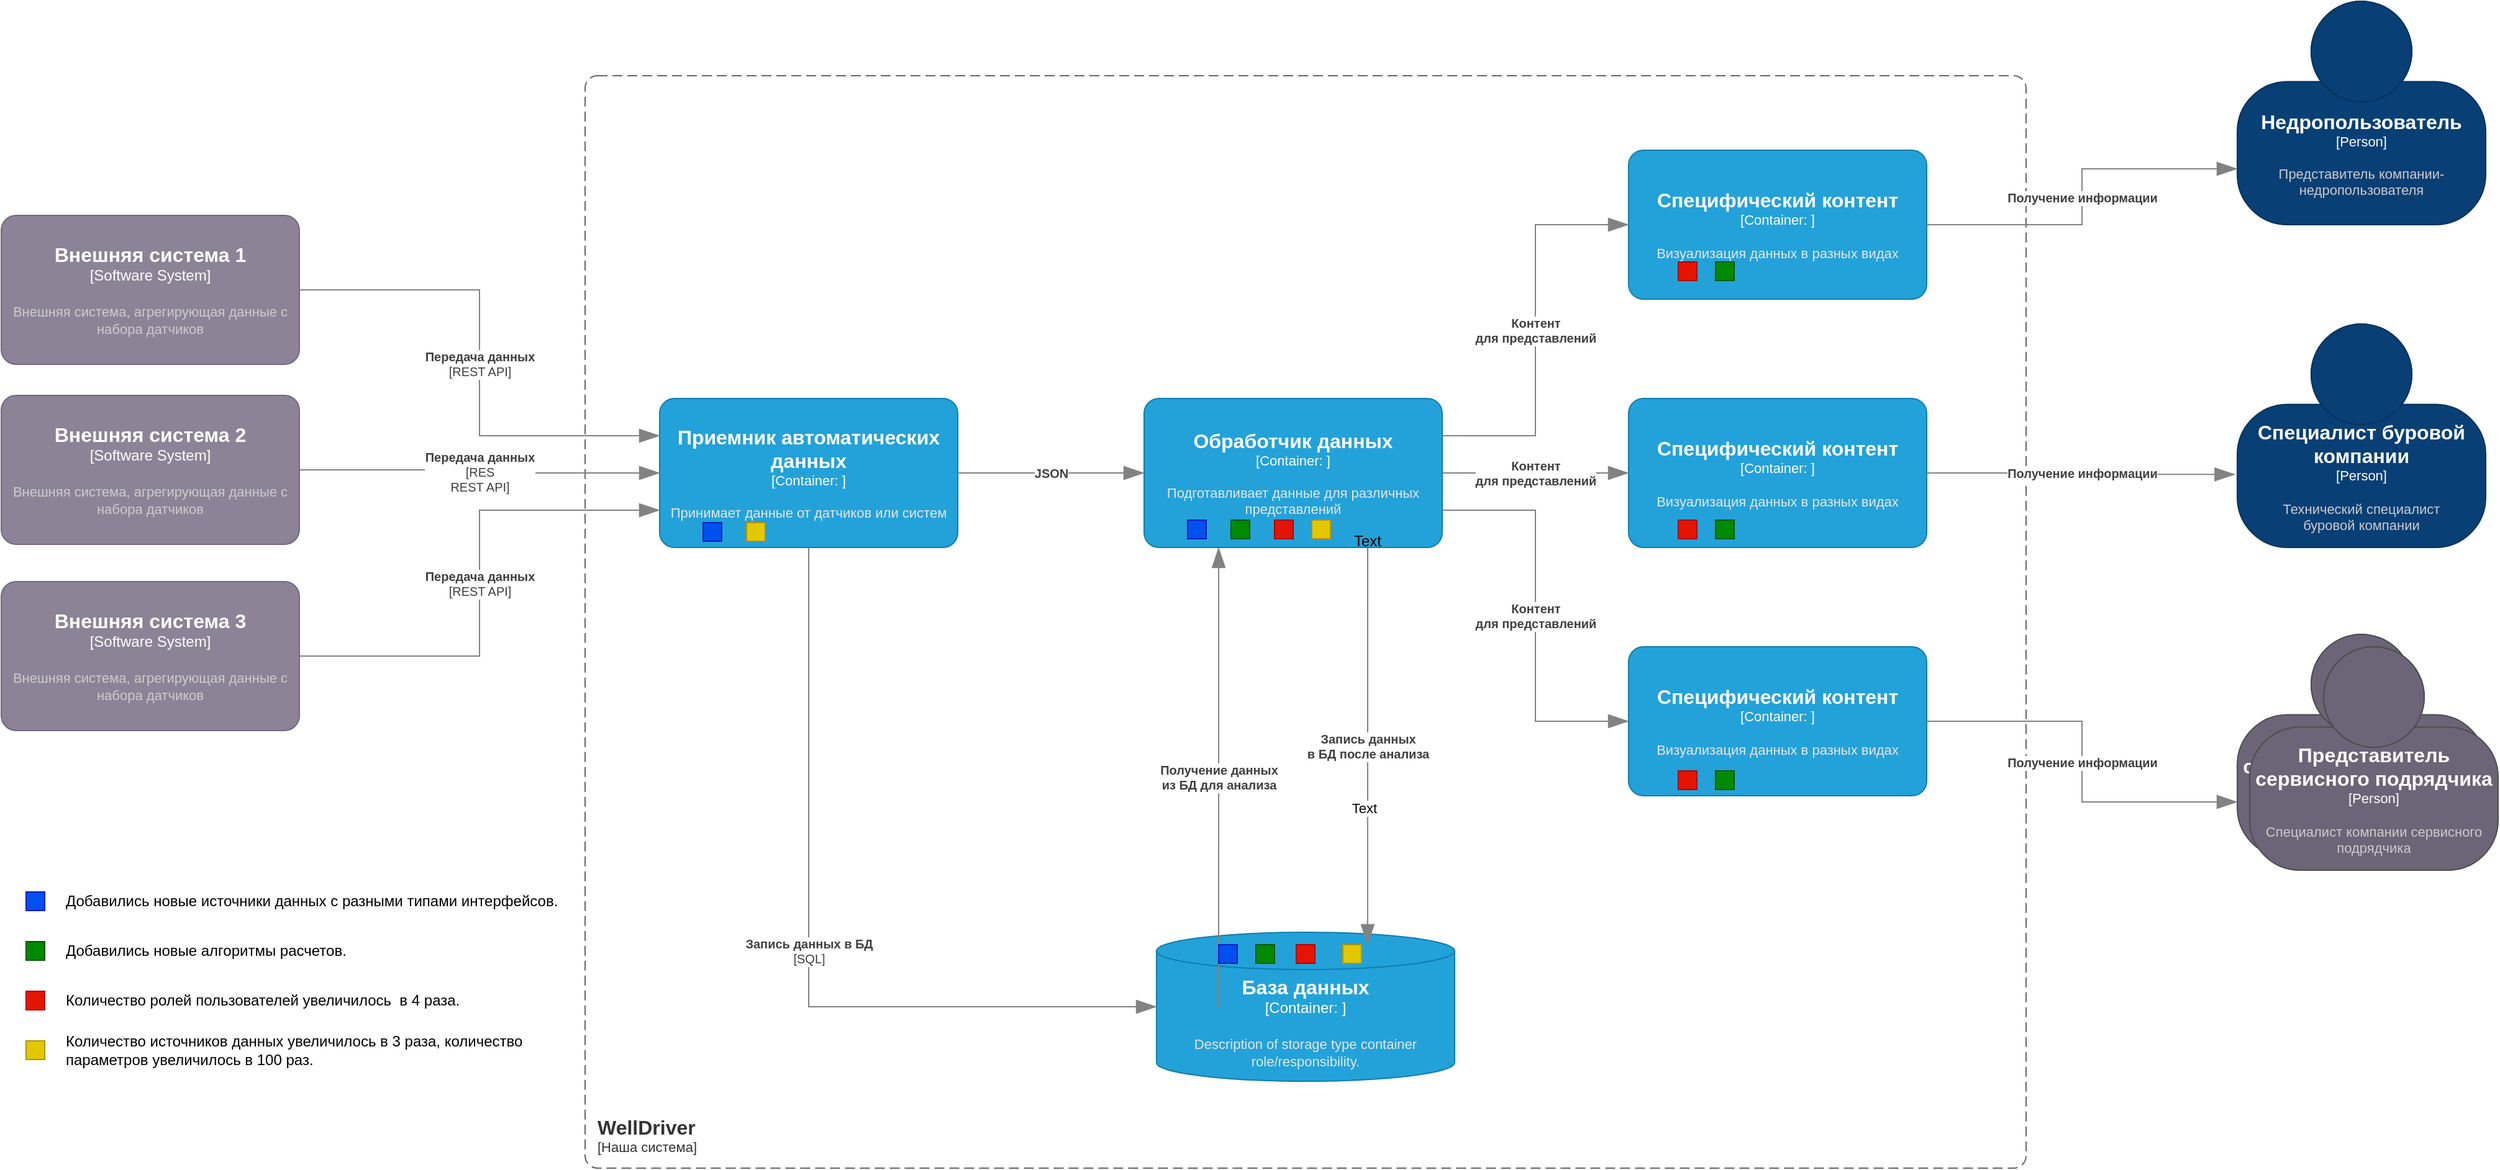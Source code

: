 <mxfile version="22.1.2" type="device">
  <diagram name="Страница — 1" id="DzbG8Fa_tt4gq7PJEzI0">
    <mxGraphModel dx="2875" dy="1038" grid="1" gridSize="10" guides="1" tooltips="1" connect="1" arrows="1" fold="1" page="1" pageScale="1" pageWidth="1100" pageHeight="850" math="0" shadow="0">
      <root>
        <mxCell id="0" />
        <mxCell id="1" parent="0" />
        <object placeholders="1" c4Name="Внешняя система 1" c4Type="Software System" c4Description="Внешняя система, агрегирующая данные с набора датчиков" label="&lt;font style=&quot;font-size: 16px&quot;&gt;&lt;b&gt;%c4Name%&lt;/b&gt;&lt;/font&gt;&lt;div&gt;[%c4Type%]&lt;/div&gt;&lt;br&gt;&lt;div&gt;&lt;font style=&quot;font-size: 11px&quot;&gt;&lt;font color=&quot;#cccccc&quot;&gt;%c4Description%&lt;/font&gt;&lt;/div&gt;" id="hP7UZ8YJI25YAcqMpJ4c-3">
          <mxCell style="rounded=1;whiteSpace=wrap;html=1;labelBackgroundColor=none;fillColor=#8C8496;fontColor=#ffffff;align=center;arcSize=10;strokeColor=#736782;metaEdit=1;resizable=0;points=[[0.25,0,0],[0.5,0,0],[0.75,0,0],[1,0.25,0],[1,0.5,0],[1,0.75,0],[0.75,1,0],[0.5,1,0],[0.25,1,0],[0,0.75,0],[0,0.5,0],[0,0.25,0]];" vertex="1" parent="1">
            <mxGeometry x="-1100" y="172.5" width="240" height="120" as="geometry" />
          </mxCell>
        </object>
        <object placeholders="1" c4Name="Внешняя система 2" c4Type="Software System" c4Description="Внешняя система, агрегирующая данные с набора датчиков" label="&lt;font style=&quot;font-size: 16px&quot;&gt;&lt;b&gt;%c4Name%&lt;/b&gt;&lt;/font&gt;&lt;div&gt;[%c4Type%]&lt;/div&gt;&lt;br&gt;&lt;div&gt;&lt;font style=&quot;font-size: 11px&quot;&gt;&lt;font color=&quot;#cccccc&quot;&gt;%c4Description%&lt;/font&gt;&lt;/div&gt;" id="hP7UZ8YJI25YAcqMpJ4c-4">
          <mxCell style="rounded=1;whiteSpace=wrap;html=1;labelBackgroundColor=none;fillColor=#8C8496;fontColor=#ffffff;align=center;arcSize=10;strokeColor=#736782;metaEdit=1;resizable=0;points=[[0.25,0,0],[0.5,0,0],[0.75,0,0],[1,0.25,0],[1,0.5,0],[1,0.75,0],[0.75,1,0],[0.5,1,0],[0.25,1,0],[0,0.75,0],[0,0.5,0],[0,0.25,0]];" vertex="1" parent="1">
            <mxGeometry x="-1100" y="317.5" width="240" height="120" as="geometry" />
          </mxCell>
        </object>
        <object placeholders="1" c4Name="Внешняя система 3" c4Type="Software System" c4Description="Внешняя система, агрегирующая данные с набора датчиков" label="&lt;font style=&quot;font-size: 16px&quot;&gt;&lt;b&gt;%c4Name%&lt;/b&gt;&lt;/font&gt;&lt;div&gt;[%c4Type%]&lt;/div&gt;&lt;br&gt;&lt;div&gt;&lt;font style=&quot;font-size: 11px&quot;&gt;&lt;font color=&quot;#cccccc&quot;&gt;%c4Description%&lt;/font&gt;&lt;/div&gt;" id="hP7UZ8YJI25YAcqMpJ4c-5">
          <mxCell style="rounded=1;whiteSpace=wrap;html=1;labelBackgroundColor=none;fillColor=#8C8496;fontColor=#ffffff;align=center;arcSize=10;strokeColor=#736782;metaEdit=1;resizable=0;points=[[0.25,0,0],[0.5,0,0],[0.75,0,0],[1,0.25,0],[1,0.5,0],[1,0.75,0],[0.75,1,0],[0.5,1,0],[0.25,1,0],[0,0.75,0],[0,0.5,0],[0,0.25,0]];" vertex="1" parent="1">
            <mxGeometry x="-1100" y="467.5" width="240" height="120" as="geometry" />
          </mxCell>
        </object>
        <object placeholders="1" c4Type="База данных" c4Container="Container" c4Technology="" c4Description="Description of storage type container role/responsibility." label="&lt;font style=&quot;font-size: 16px&quot;&gt;&lt;b&gt;%c4Type%&lt;/b&gt;&lt;/font&gt;&lt;div&gt;[%c4Container%:&amp;nbsp;%c4Technology%]&lt;/div&gt;&lt;br&gt;&lt;div&gt;&lt;font style=&quot;font-size: 11px&quot;&gt;&lt;font color=&quot;#E6E6E6&quot;&gt;%c4Description%&lt;/font&gt;&lt;/div&gt;" id="hP7UZ8YJI25YAcqMpJ4c-6">
          <mxCell style="shape=cylinder3;size=15;whiteSpace=wrap;html=1;boundedLbl=1;rounded=0;labelBackgroundColor=none;fillColor=#23A2D9;fontSize=12;fontColor=#ffffff;align=center;strokeColor=#0E7DAD;metaEdit=1;points=[[0.5,0,0],[1,0.25,0],[1,0.5,0],[1,0.75,0],[0.5,1,0],[0,0.75,0],[0,0.5,0],[0,0.25,0]];resizable=0;" vertex="1" parent="1">
            <mxGeometry x="-170" y="750" width="240" height="120" as="geometry" />
          </mxCell>
        </object>
        <object placeholders="1" c4Name="Приемник автоматических данных" c4Type="Container" c4Technology="" c4Description="Принимает данные от датчиков или систем" label="&lt;font style=&quot;font-size: 16px&quot;&gt;&lt;b&gt;%c4Name%&lt;/b&gt;&lt;/font&gt;&lt;div&gt;[%c4Type%: %c4Technology%]&lt;/div&gt;&lt;br&gt;&lt;div&gt;&lt;font style=&quot;font-size: 11px&quot;&gt;&lt;font color=&quot;#E6E6E6&quot;&gt;%c4Description%&lt;/font&gt;&lt;/div&gt;" id="hP7UZ8YJI25YAcqMpJ4c-7">
          <mxCell style="rounded=1;whiteSpace=wrap;html=1;fontSize=11;labelBackgroundColor=none;fillColor=#23A2D9;fontColor=#ffffff;align=center;arcSize=10;strokeColor=#0E7DAD;metaEdit=1;resizable=0;points=[[0.25,0,0],[0.5,0,0],[0.75,0,0],[1,0.25,0],[1,0.5,0],[1,0.75,0],[0.75,1,0],[0.5,1,0],[0.25,1,0],[0,0.75,0],[0,0.5,0],[0,0.25,0]];" vertex="1" parent="1">
            <mxGeometry x="-570" y="320" width="240" height="120" as="geometry" />
          </mxCell>
        </object>
        <object placeholders="1" c4Name="Недропользователь" c4Type="Person" c4Description="Представитель компании-недропользователя" label="&lt;font style=&quot;font-size: 16px&quot;&gt;&lt;b&gt;%c4Name%&lt;/b&gt;&lt;/font&gt;&lt;div&gt;[%c4Type%]&lt;/div&gt;&lt;br&gt;&lt;div&gt;&lt;font style=&quot;font-size: 11px&quot;&gt;&lt;font color=&quot;#cccccc&quot;&gt;%c4Description%&lt;/font&gt;&lt;/div&gt;" id="hP7UZ8YJI25YAcqMpJ4c-8">
          <mxCell style="html=1;fontSize=11;dashed=0;whiteSpace=wrap;fillColor=#083F75;strokeColor=#06315C;fontColor=#ffffff;shape=mxgraph.c4.person2;align=center;metaEdit=1;points=[[0.5,0,0],[1,0.5,0],[1,0.75,0],[0.75,1,0],[0.5,1,0],[0.25,1,0],[0,0.75,0],[0,0.5,0]];resizable=0;" vertex="1" parent="1">
            <mxGeometry x="700" width="200" height="180" as="geometry" />
          </mxCell>
        </object>
        <object placeholders="1" c4Name="Специалист буровой компании" c4Type="Person" c4Description="Технический специалист&#xa; буровой компании" label="&lt;font style=&quot;font-size: 16px&quot;&gt;&lt;b&gt;%c4Name%&lt;/b&gt;&lt;/font&gt;&lt;div&gt;[%c4Type%]&lt;/div&gt;&lt;br&gt;&lt;div&gt;&lt;font style=&quot;font-size: 11px&quot;&gt;&lt;font color=&quot;#cccccc&quot;&gt;%c4Description%&lt;/font&gt;&lt;/div&gt;" id="hP7UZ8YJI25YAcqMpJ4c-9">
          <mxCell style="html=1;fontSize=11;dashed=0;whiteSpace=wrap;fillColor=#083F75;strokeColor=#06315C;fontColor=#ffffff;shape=mxgraph.c4.person2;align=center;metaEdit=1;points=[[0.5,0,0],[1,0.5,0],[1,0.75,0],[0.75,1,0],[0.5,1,0],[0.25,1,0],[0,0.75,0],[0,0.5,0]];resizable=0;" vertex="1" parent="1">
            <mxGeometry x="700" y="260" width="200" height="180" as="geometry" />
          </mxCell>
        </object>
        <object placeholders="1" c4Name="Представитель сервисного подрядчика" c4Type="Person" c4Description="Специалист компании сервисного подрядчика" label="&lt;font style=&quot;font-size: 16px&quot;&gt;&lt;b&gt;%c4Name%&lt;/b&gt;&lt;/font&gt;&lt;div&gt;[%c4Type%]&lt;/div&gt;&lt;br&gt;&lt;div&gt;&lt;font style=&quot;font-size: 11px&quot;&gt;&lt;font color=&quot;#cccccc&quot;&gt;%c4Description%&lt;/font&gt;&lt;/div&gt;" id="hP7UZ8YJI25YAcqMpJ4c-10">
          <mxCell style="html=1;fontSize=11;dashed=0;whiteSpace=wrap;fillColor=#6C6477;strokeColor=#4D4D4D;fontColor=#ffffff;shape=mxgraph.c4.person2;align=center;metaEdit=1;points=[[0.5,0,0],[1,0.5,0],[1,0.75,0],[0.75,1,0],[0.5,1,0],[0.25,1,0],[0,0.75,0],[0,0.5,0]];resizable=0;" vertex="1" parent="1">
            <mxGeometry x="700" y="510" width="200" height="180" as="geometry" />
          </mxCell>
        </object>
        <object placeholders="1" c4Name="Представитель сервисного подрядчика" c4Type="Person" c4Description="Специалист компании сервисного подрядчика" label="&lt;font style=&quot;font-size: 16px&quot;&gt;&lt;b&gt;%c4Name%&lt;/b&gt;&lt;/font&gt;&lt;div&gt;[%c4Type%]&lt;/div&gt;&lt;br&gt;&lt;div&gt;&lt;font style=&quot;font-size: 11px&quot;&gt;&lt;font color=&quot;#cccccc&quot;&gt;%c4Description%&lt;/font&gt;&lt;/div&gt;" id="hP7UZ8YJI25YAcqMpJ4c-12">
          <mxCell style="html=1;fontSize=11;dashed=0;whiteSpace=wrap;fillColor=#6C6477;strokeColor=#4D4D4D;fontColor=#ffffff;shape=mxgraph.c4.person2;align=center;metaEdit=1;points=[[0.5,0,0],[1,0.5,0],[1,0.75,0],[0.75,1,0],[0.5,1,0],[0.25,1,0],[0,0.75,0],[0,0.5,0]];resizable=0;" vertex="1" parent="1">
            <mxGeometry x="710" y="520" width="200" height="180" as="geometry" />
          </mxCell>
        </object>
        <object placeholders="1" c4Name="Специфический контент" c4Type="Container" c4Technology="" c4Description="Визуализация данных в разных видах" label="&lt;font style=&quot;font-size: 16px&quot;&gt;&lt;b&gt;%c4Name%&lt;/b&gt;&lt;/font&gt;&lt;div&gt;[%c4Type%: %c4Technology%]&lt;/div&gt;&lt;br&gt;&lt;div&gt;&lt;font style=&quot;font-size: 11px&quot;&gt;&lt;font color=&quot;#E6E6E6&quot;&gt;%c4Description%&lt;/font&gt;&lt;/div&gt;" id="hP7UZ8YJI25YAcqMpJ4c-13">
          <mxCell style="rounded=1;whiteSpace=wrap;html=1;fontSize=11;labelBackgroundColor=none;fillColor=#23A2D9;fontColor=#ffffff;align=center;arcSize=10;strokeColor=#0E7DAD;metaEdit=1;resizable=0;points=[[0.25,0,0],[0.5,0,0],[0.75,0,0],[1,0.25,0],[1,0.5,0],[1,0.75,0],[0.75,1,0],[0.5,1,0],[0.25,1,0],[0,0.75,0],[0,0.5,0],[0,0.25,0]];" vertex="1" parent="1">
            <mxGeometry x="210" y="320" width="240" height="120" as="geometry" />
          </mxCell>
        </object>
        <object placeholders="1" c4Name="WellDriver" c4Type="SystemScopeBoundary" c4Application="Наша система" label="&lt;font style=&quot;font-size: 16px&quot;&gt;&lt;b&gt;&lt;div style=&quot;text-align: left&quot;&gt;%c4Name%&lt;/div&gt;&lt;/b&gt;&lt;/font&gt;&lt;div style=&quot;text-align: left&quot;&gt;[%c4Application%]&lt;/div&gt;" id="hP7UZ8YJI25YAcqMpJ4c-14">
          <mxCell style="rounded=1;fontSize=11;whiteSpace=wrap;html=1;dashed=1;arcSize=20;fillColor=none;strokeColor=#666666;fontColor=#333333;labelBackgroundColor=none;align=left;verticalAlign=bottom;labelBorderColor=none;spacingTop=0;spacing=10;dashPattern=8 4;metaEdit=1;rotatable=0;perimeter=rectanglePerimeter;noLabel=0;labelPadding=0;allowArrows=0;connectable=0;expand=0;recursiveResize=0;editable=1;pointerEvents=0;absoluteArcSize=1;points=[[0.25,0,0],[0.5,0,0],[0.75,0,0],[1,0.25,0],[1,0.5,0],[1,0.75,0],[0.75,1,0],[0.5,1,0],[0.25,1,0],[0,0.75,0],[0,0.5,0],[0,0.25,0]];" vertex="1" parent="1">
            <mxGeometry x="-630" y="60" width="1160" height="880" as="geometry" />
          </mxCell>
        </object>
        <object placeholders="1" c4Type="Relationship" c4Technology="REST API" c4Description="Передача данных" label="&lt;div style=&quot;text-align: left&quot;&gt;&lt;div style=&quot;text-align: center&quot;&gt;&lt;b&gt;%c4Description%&lt;/b&gt;&lt;/div&gt;&lt;div style=&quot;text-align: center&quot;&gt;[%c4Technology%]&lt;/div&gt;&lt;/div&gt;" id="hP7UZ8YJI25YAcqMpJ4c-15">
          <mxCell style="endArrow=blockThin;html=1;fontSize=10;fontColor=#404040;strokeWidth=1;endFill=1;strokeColor=#828282;elbow=vertical;metaEdit=1;endSize=14;startSize=14;jumpStyle=arc;jumpSize=16;rounded=0;edgeStyle=orthogonalEdgeStyle;exitX=1;exitY=0.5;exitDx=0;exitDy=0;exitPerimeter=0;entryX=0;entryY=0.25;entryDx=0;entryDy=0;entryPerimeter=0;" edge="1" parent="1" source="hP7UZ8YJI25YAcqMpJ4c-3" target="hP7UZ8YJI25YAcqMpJ4c-7">
            <mxGeometry width="240" relative="1" as="geometry">
              <mxPoint x="-320" y="410" as="sourcePoint" />
              <mxPoint x="-80" y="410" as="targetPoint" />
            </mxGeometry>
          </mxCell>
        </object>
        <object placeholders="1" c4Type="Relationship" c4Technology="RES&#xa;REST API" c4Description="Передача данных" label="&lt;div style=&quot;text-align: left&quot;&gt;&lt;div style=&quot;text-align: center&quot;&gt;&lt;b&gt;%c4Description%&lt;/b&gt;&lt;/div&gt;&lt;div style=&quot;text-align: center&quot;&gt;[%c4Technology%]&lt;/div&gt;&lt;/div&gt;" id="hP7UZ8YJI25YAcqMpJ4c-16">
          <mxCell style="endArrow=blockThin;html=1;fontSize=10;fontColor=#404040;strokeWidth=1;endFill=1;strokeColor=#828282;elbow=vertical;metaEdit=1;endSize=14;startSize=14;jumpStyle=arc;jumpSize=16;rounded=0;edgeStyle=orthogonalEdgeStyle;exitX=1;exitY=0.5;exitDx=0;exitDy=0;exitPerimeter=0;entryX=0;entryY=0.5;entryDx=0;entryDy=0;entryPerimeter=0;" edge="1" parent="1" source="hP7UZ8YJI25YAcqMpJ4c-4" target="hP7UZ8YJI25YAcqMpJ4c-7">
            <mxGeometry width="240" relative="1" as="geometry">
              <mxPoint x="-320" y="410" as="sourcePoint" />
              <mxPoint x="-80" y="410" as="targetPoint" />
            </mxGeometry>
          </mxCell>
        </object>
        <object placeholders="1" c4Type="Relationship" c4Technology="REST API" c4Description="Передача данных" label="&lt;div style=&quot;text-align: left&quot;&gt;&lt;div style=&quot;text-align: center&quot;&gt;&lt;b&gt;%c4Description%&lt;/b&gt;&lt;/div&gt;&lt;div style=&quot;text-align: center&quot;&gt;[%c4Technology%]&lt;/div&gt;&lt;/div&gt;" id="hP7UZ8YJI25YAcqMpJ4c-17">
          <mxCell style="endArrow=blockThin;html=1;fontSize=10;fontColor=#404040;strokeWidth=1;endFill=1;strokeColor=#828282;elbow=vertical;metaEdit=1;endSize=14;startSize=14;jumpStyle=arc;jumpSize=16;rounded=0;edgeStyle=orthogonalEdgeStyle;exitX=1;exitY=0.5;exitDx=0;exitDy=0;exitPerimeter=0;entryX=0;entryY=0.75;entryDx=0;entryDy=0;entryPerimeter=0;" edge="1" parent="1" source="hP7UZ8YJI25YAcqMpJ4c-5" target="hP7UZ8YJI25YAcqMpJ4c-7">
            <mxGeometry width="240" relative="1" as="geometry">
              <mxPoint x="-810" y="528" as="sourcePoint" />
              <mxPoint x="-520" y="530" as="targetPoint" />
            </mxGeometry>
          </mxCell>
        </object>
        <object placeholders="1" c4Type="Relationship" c4Description="JSON" label="&lt;div style=&quot;text-align: left&quot;&gt;&lt;div style=&quot;text-align: center&quot;&gt;&lt;b&gt;%c4Description%&lt;/b&gt;&lt;/div&gt;" id="hP7UZ8YJI25YAcqMpJ4c-18">
          <mxCell style="endArrow=blockThin;html=1;fontSize=10;fontColor=#404040;strokeWidth=1;endFill=1;strokeColor=#828282;elbow=vertical;metaEdit=1;endSize=14;startSize=14;jumpStyle=arc;jumpSize=16;rounded=0;edgeStyle=orthogonalEdgeStyle;entryX=0;entryY=0.5;entryDx=0;entryDy=0;entryPerimeter=0;exitX=1;exitY=0.5;exitDx=0;exitDy=0;exitPerimeter=0;" edge="1" parent="1" source="hP7UZ8YJI25YAcqMpJ4c-7" target="hP7UZ8YJI25YAcqMpJ4c-28">
            <mxGeometry width="240" relative="1" as="geometry">
              <mxPoint x="-560" y="450" as="sourcePoint" />
              <mxPoint x="-180" y="380.0" as="targetPoint" />
            </mxGeometry>
          </mxCell>
        </object>
        <object placeholders="1" c4Type="Relationship" c4Description="Контент &#xa;для представлений" label="&lt;div style=&quot;text-align: left&quot;&gt;&lt;div style=&quot;text-align: center&quot;&gt;&lt;b&gt;%c4Description%&lt;/b&gt;&lt;/div&gt;" id="hP7UZ8YJI25YAcqMpJ4c-19">
          <mxCell style="endArrow=blockThin;html=1;fontSize=10;fontColor=#404040;strokeWidth=1;endFill=1;strokeColor=#828282;elbow=vertical;metaEdit=1;endSize=14;startSize=14;jumpStyle=arc;jumpSize=16;rounded=0;edgeStyle=orthogonalEdgeStyle;exitX=1;exitY=0.5;exitDx=0;exitDy=0;exitPerimeter=0;entryX=0;entryY=0.5;entryDx=0;entryDy=0;entryPerimeter=0;" edge="1" parent="1" source="hP7UZ8YJI25YAcqMpJ4c-28" target="hP7UZ8YJI25YAcqMpJ4c-13">
            <mxGeometry width="240" relative="1" as="geometry">
              <mxPoint x="60" y="380.0" as="sourcePoint" />
              <mxPoint x="360" y="450" as="targetPoint" />
            </mxGeometry>
          </mxCell>
        </object>
        <object placeholders="1" c4Type="Relationship" c4Technology="SQL" c4Description="Запись данных в БД" label="&lt;div style=&quot;text-align: left&quot;&gt;&lt;div style=&quot;text-align: center&quot;&gt;&lt;b&gt;%c4Description%&lt;/b&gt;&lt;/div&gt;&lt;div style=&quot;text-align: center&quot;&gt;[%c4Technology%]&lt;/div&gt;&lt;/div&gt;" id="hP7UZ8YJI25YAcqMpJ4c-20">
          <mxCell style="endArrow=blockThin;html=1;fontSize=10;fontColor=#404040;strokeWidth=1;endFill=1;strokeColor=#828282;elbow=vertical;metaEdit=1;endSize=14;startSize=14;jumpStyle=arc;jumpSize=16;rounded=0;edgeStyle=orthogonalEdgeStyle;exitX=0.5;exitY=1;exitDx=0;exitDy=0;exitPerimeter=0;entryX=0;entryY=0.5;entryDx=0;entryDy=0;entryPerimeter=0;" edge="1" parent="1" source="hP7UZ8YJI25YAcqMpJ4c-7" target="hP7UZ8YJI25YAcqMpJ4c-6">
            <mxGeometry width="240" relative="1" as="geometry">
              <mxPoint x="120" y="620" as="sourcePoint" />
              <mxPoint x="360" y="620" as="targetPoint" />
            </mxGeometry>
          </mxCell>
        </object>
        <object placeholders="1" c4Type="Relationship" c4Description="Получение данных&#xa;из БД для анализа" label="&lt;div style=&quot;text-align: left&quot;&gt;&lt;div style=&quot;text-align: center&quot;&gt;&lt;b&gt;%c4Description%&lt;/b&gt;&lt;/div&gt;" id="hP7UZ8YJI25YAcqMpJ4c-23">
          <mxCell style="endArrow=blockThin;html=1;fontSize=10;fontColor=#404040;strokeWidth=1;endFill=1;strokeColor=#828282;elbow=vertical;metaEdit=1;endSize=14;startSize=14;jumpStyle=arc;jumpSize=16;rounded=0;edgeStyle=orthogonalEdgeStyle;entryX=0.25;entryY=1;entryDx=0;entryDy=0;entryPerimeter=0;" edge="1" parent="1" target="hP7UZ8YJI25YAcqMpJ4c-28">
            <mxGeometry width="240" relative="1" as="geometry">
              <mxPoint x="-120" y="810" as="sourcePoint" />
              <mxPoint x="-120" y="440.0" as="targetPoint" />
            </mxGeometry>
          </mxCell>
        </object>
        <object placeholders="1" c4Type="Relationship" c4Description="Запись данных&#xa;в БД после анализа" label="&lt;div style=&quot;text-align: left&quot;&gt;&lt;div style=&quot;text-align: center&quot;&gt;&lt;b&gt;%c4Description%&lt;/b&gt;&lt;/div&gt;" id="hP7UZ8YJI25YAcqMpJ4c-24">
          <mxCell style="endArrow=blockThin;html=1;fontSize=10;fontColor=#404040;strokeWidth=1;endFill=1;strokeColor=#828282;elbow=vertical;metaEdit=1;endSize=14;startSize=14;jumpStyle=arc;jumpSize=16;rounded=0;edgeStyle=orthogonalEdgeStyle;exitX=0.75;exitY=1;exitDx=0;exitDy=0;exitPerimeter=0;entryX=0.708;entryY=0.083;entryDx=0;entryDy=0;entryPerimeter=0;" edge="1" parent="1" source="hP7UZ8YJI25YAcqMpJ4c-28" target="hP7UZ8YJI25YAcqMpJ4c-6">
            <mxGeometry width="240" relative="1" as="geometry">
              <mxPoint y="440.0" as="sourcePoint" />
              <mxPoint x="360" y="620" as="targetPoint" />
            </mxGeometry>
          </mxCell>
        </object>
        <mxCell id="hP7UZ8YJI25YAcqMpJ4c-27" value="Text" style="edgeLabel;html=1;align=center;verticalAlign=middle;resizable=0;points=[];" vertex="1" connectable="0" parent="hP7UZ8YJI25YAcqMpJ4c-24">
          <mxGeometry x="0.3" y="-3" relative="1" as="geometry">
            <mxPoint y="2" as="offset" />
          </mxGeometry>
        </mxCell>
        <object placeholders="1" c4Name="Специфический контент" c4Type="Container" c4Technology="" c4Description="Визуализация данных в разных видах" label="&lt;font style=&quot;font-size: 16px&quot;&gt;&lt;b&gt;%c4Name%&lt;/b&gt;&lt;/font&gt;&lt;div&gt;[%c4Type%: %c4Technology%]&lt;/div&gt;&lt;br&gt;&lt;div&gt;&lt;font style=&quot;font-size: 11px&quot;&gt;&lt;font color=&quot;#E6E6E6&quot;&gt;%c4Description%&lt;/font&gt;&lt;/div&gt;" id="hP7UZ8YJI25YAcqMpJ4c-25">
          <mxCell style="rounded=1;whiteSpace=wrap;html=1;fontSize=11;labelBackgroundColor=none;fillColor=#23A2D9;fontColor=#ffffff;align=center;arcSize=10;strokeColor=#0E7DAD;metaEdit=1;resizable=0;points=[[0.25,0,0],[0.5,0,0],[0.75,0,0],[1,0.25,0],[1,0.5,0],[1,0.75,0],[0.75,1,0],[0.5,1,0],[0.25,1,0],[0,0.75,0],[0,0.5,0],[0,0.25,0]];" vertex="1" parent="1">
            <mxGeometry x="210" y="520" width="240" height="120" as="geometry" />
          </mxCell>
        </object>
        <object placeholders="1" c4Name="Специфический контент" c4Type="Container" c4Technology="" c4Description="Визуализация данных в разных видах" label="&lt;font style=&quot;font-size: 16px&quot;&gt;&lt;b&gt;%c4Name%&lt;/b&gt;&lt;/font&gt;&lt;div&gt;[%c4Type%: %c4Technology%]&lt;/div&gt;&lt;br&gt;&lt;div&gt;&lt;font style=&quot;font-size: 11px&quot;&gt;&lt;font color=&quot;#E6E6E6&quot;&gt;%c4Description%&lt;/font&gt;&lt;/div&gt;" id="hP7UZ8YJI25YAcqMpJ4c-26">
          <mxCell style="rounded=1;whiteSpace=wrap;html=1;fontSize=11;labelBackgroundColor=none;fillColor=#23A2D9;fontColor=#ffffff;align=center;arcSize=10;strokeColor=#0E7DAD;metaEdit=1;resizable=0;points=[[0.25,0,0],[0.5,0,0],[0.75,0,0],[1,0.25,0],[1,0.5,0],[1,0.75,0],[0.75,1,0],[0.5,1,0],[0.25,1,0],[0,0.75,0],[0,0.5,0],[0,0.25,0]];" vertex="1" parent="1">
            <mxGeometry x="210" y="120" width="240" height="120" as="geometry" />
          </mxCell>
        </object>
        <object placeholders="1" c4Name="Обработчик данных" c4Type="Container" c4Technology="" c4Description="Подготавливает данные для различных представлений" label="&lt;font style=&quot;font-size: 16px&quot;&gt;&lt;b&gt;%c4Name%&lt;/b&gt;&lt;/font&gt;&lt;div&gt;[%c4Type%: %c4Technology%]&lt;/div&gt;&lt;br&gt;&lt;div&gt;&lt;font style=&quot;font-size: 11px&quot;&gt;&lt;font color=&quot;#E6E6E6&quot;&gt;%c4Description%&lt;/font&gt;&lt;/div&gt;" id="hP7UZ8YJI25YAcqMpJ4c-28">
          <mxCell style="rounded=1;whiteSpace=wrap;html=1;fontSize=11;labelBackgroundColor=none;fillColor=#23A2D9;fontColor=#ffffff;align=center;arcSize=10;strokeColor=#0E7DAD;metaEdit=1;resizable=0;points=[[0.25,0,0],[0.5,0,0],[0.75,0,0],[1,0.25,0],[1,0.5,0],[1,0.75,0],[0.75,1,0],[0.5,1,0],[0.25,1,0],[0,0.75,0],[0,0.5,0],[0,0.25,0]];" vertex="1" parent="1">
            <mxGeometry x="-180" y="320" width="240" height="120" as="geometry" />
          </mxCell>
        </object>
        <object placeholders="1" c4Type="Relationship" c4Description="Получение информации" label="&lt;div style=&quot;text-align: left&quot;&gt;&lt;div style=&quot;text-align: center&quot;&gt;&lt;b&gt;%c4Description%&lt;/b&gt;&lt;/div&gt;" id="hP7UZ8YJI25YAcqMpJ4c-29">
          <mxCell style="endArrow=blockThin;html=1;fontSize=10;fontColor=#404040;strokeWidth=1;endFill=1;strokeColor=#828282;elbow=vertical;metaEdit=1;endSize=14;startSize=14;jumpStyle=arc;jumpSize=16;rounded=0;edgeStyle=orthogonalEdgeStyle;exitX=1;exitY=0.5;exitDx=0;exitDy=0;exitPerimeter=0;entryX=-0.009;entryY=0.673;entryDx=0;entryDy=0;entryPerimeter=0;" edge="1" parent="1" source="hP7UZ8YJI25YAcqMpJ4c-13" target="hP7UZ8YJI25YAcqMpJ4c-9">
            <mxGeometry width="240" relative="1" as="geometry">
              <mxPoint x="340" y="650" as="sourcePoint" />
              <mxPoint x="580" y="650" as="targetPoint" />
            </mxGeometry>
          </mxCell>
        </object>
        <object placeholders="1" c4Type="Relationship" c4Description="Получение информации" label="&lt;div style=&quot;text-align: left&quot;&gt;&lt;div style=&quot;text-align: center&quot;&gt;&lt;b&gt;%c4Description%&lt;/b&gt;&lt;/div&gt;" id="hP7UZ8YJI25YAcqMpJ4c-30">
          <mxCell style="endArrow=blockThin;html=1;fontSize=10;fontColor=#404040;strokeWidth=1;endFill=1;strokeColor=#828282;elbow=vertical;metaEdit=1;endSize=14;startSize=14;jumpStyle=arc;jumpSize=16;rounded=0;edgeStyle=orthogonalEdgeStyle;exitX=1;exitY=0.5;exitDx=0;exitDy=0;exitPerimeter=0;entryX=0;entryY=0.75;entryDx=0;entryDy=0;entryPerimeter=0;" edge="1" parent="1" source="hP7UZ8YJI25YAcqMpJ4c-25" target="hP7UZ8YJI25YAcqMpJ4c-10">
            <mxGeometry width="240" relative="1" as="geometry">
              <mxPoint x="460" y="390" as="sourcePoint" />
              <mxPoint x="708" y="391" as="targetPoint" />
            </mxGeometry>
          </mxCell>
        </object>
        <object placeholders="1" c4Type="Relationship" c4Description="Получение информации" label="&lt;div style=&quot;text-align: left&quot;&gt;&lt;div style=&quot;text-align: center&quot;&gt;&lt;b&gt;%c4Description%&lt;/b&gt;&lt;/div&gt;" id="hP7UZ8YJI25YAcqMpJ4c-31">
          <mxCell style="endArrow=blockThin;html=1;fontSize=10;fontColor=#404040;strokeWidth=1;endFill=1;strokeColor=#828282;elbow=vertical;metaEdit=1;endSize=14;startSize=14;jumpStyle=arc;jumpSize=16;rounded=0;edgeStyle=orthogonalEdgeStyle;exitX=1;exitY=0.5;exitDx=0;exitDy=0;exitPerimeter=0;entryX=0;entryY=0.75;entryDx=0;entryDy=0;entryPerimeter=0;" edge="1" parent="1" source="hP7UZ8YJI25YAcqMpJ4c-26" target="hP7UZ8YJI25YAcqMpJ4c-8">
            <mxGeometry width="240" relative="1" as="geometry">
              <mxPoint x="460" y="590" as="sourcePoint" />
              <mxPoint x="710" y="655" as="targetPoint" />
            </mxGeometry>
          </mxCell>
        </object>
        <object placeholders="1" c4Type="Relationship" c4Description="Контент &#xa;для представлений" label="&lt;div style=&quot;text-align: left&quot;&gt;&lt;div style=&quot;text-align: center&quot;&gt;&lt;b&gt;%c4Description%&lt;/b&gt;&lt;/div&gt;" id="hP7UZ8YJI25YAcqMpJ4c-32">
          <mxCell style="endArrow=blockThin;html=1;fontSize=10;fontColor=#404040;strokeWidth=1;endFill=1;strokeColor=#828282;elbow=vertical;metaEdit=1;endSize=14;startSize=14;jumpStyle=arc;jumpSize=16;rounded=0;edgeStyle=orthogonalEdgeStyle;exitX=1;exitY=0.75;exitDx=0;exitDy=0;exitPerimeter=0;entryX=0;entryY=0.5;entryDx=0;entryDy=0;entryPerimeter=0;" edge="1" parent="1" source="hP7UZ8YJI25YAcqMpJ4c-28" target="hP7UZ8YJI25YAcqMpJ4c-25">
            <mxGeometry width="240" relative="1" as="geometry">
              <mxPoint x="70" y="390" as="sourcePoint" />
              <mxPoint x="220" y="390" as="targetPoint" />
            </mxGeometry>
          </mxCell>
        </object>
        <object placeholders="1" c4Type="Relationship" c4Description="Контент &#xa;для представлений" label="&lt;div style=&quot;text-align: left&quot;&gt;&lt;div style=&quot;text-align: center&quot;&gt;&lt;b&gt;%c4Description%&lt;/b&gt;&lt;/div&gt;" id="hP7UZ8YJI25YAcqMpJ4c-33">
          <mxCell style="endArrow=blockThin;html=1;fontSize=10;fontColor=#404040;strokeWidth=1;endFill=1;strokeColor=#828282;elbow=vertical;metaEdit=1;endSize=14;startSize=14;jumpStyle=arc;jumpSize=16;rounded=0;edgeStyle=orthogonalEdgeStyle;exitX=1;exitY=0.25;exitDx=0;exitDy=0;exitPerimeter=0;entryX=0;entryY=0.5;entryDx=0;entryDy=0;entryPerimeter=0;" edge="1" parent="1" source="hP7UZ8YJI25YAcqMpJ4c-28" target="hP7UZ8YJI25YAcqMpJ4c-26">
            <mxGeometry width="240" relative="1" as="geometry">
              <mxPoint x="60" y="380" as="sourcePoint" />
              <mxPoint x="210" y="380" as="targetPoint" />
            </mxGeometry>
          </mxCell>
        </object>
        <mxCell id="hP7UZ8YJI25YAcqMpJ4c-61" value="" style="whiteSpace=wrap;html=1;aspect=fixed;fillColor=#0050ef;fontColor=#ffffff;strokeColor=#001DBC;" vertex="1" parent="1">
          <mxGeometry x="-1080" y="717.5" width="15" height="15" as="geometry" />
        </mxCell>
        <mxCell id="hP7UZ8YJI25YAcqMpJ4c-62" value="Text" style="text;html=1;strokeColor=none;fillColor=none;align=center;verticalAlign=middle;whiteSpace=wrap;rounded=0;" vertex="1" parent="1">
          <mxGeometry x="-30" y="420" width="60" height="30" as="geometry" />
        </mxCell>
        <mxCell id="hP7UZ8YJI25YAcqMpJ4c-63" value="Добавились новые источники данных с разными типами интерфейсов." style="text;html=1;strokeColor=none;fillColor=none;align=left;verticalAlign=middle;whiteSpace=wrap;rounded=0;" vertex="1" parent="1">
          <mxGeometry x="-1050" y="710" width="440" height="30" as="geometry" />
        </mxCell>
        <mxCell id="hP7UZ8YJI25YAcqMpJ4c-65" value="" style="whiteSpace=wrap;html=1;aspect=fixed;fillColor=#008a00;fontColor=#ffffff;strokeColor=#005700;" vertex="1" parent="1">
          <mxGeometry x="-1080" y="757.5" width="15" height="15" as="geometry" />
        </mxCell>
        <mxCell id="hP7UZ8YJI25YAcqMpJ4c-66" value="Добавились новые алгоритмы расчетов." style="text;html=1;strokeColor=none;fillColor=none;align=left;verticalAlign=middle;whiteSpace=wrap;rounded=0;" vertex="1" parent="1">
          <mxGeometry x="-1050" y="750" width="440" height="30" as="geometry" />
        </mxCell>
        <mxCell id="hP7UZ8YJI25YAcqMpJ4c-67" value="" style="whiteSpace=wrap;html=1;aspect=fixed;fillColor=#e51400;fontColor=#ffffff;strokeColor=#B20000;" vertex="1" parent="1">
          <mxGeometry x="-1080" y="797.5" width="15" height="15" as="geometry" />
        </mxCell>
        <mxCell id="hP7UZ8YJI25YAcqMpJ4c-68" value="Количество ролей пользователей увеличилось&amp;nbsp; в 4 раза." style="text;html=1;strokeColor=none;fillColor=none;align=left;verticalAlign=middle;whiteSpace=wrap;rounded=0;" vertex="1" parent="1">
          <mxGeometry x="-1050" y="790" width="440" height="30" as="geometry" />
        </mxCell>
        <mxCell id="hP7UZ8YJI25YAcqMpJ4c-69" value="" style="whiteSpace=wrap;html=1;aspect=fixed;fillColor=#e3c800;fontColor=#000000;strokeColor=#B09500;" vertex="1" parent="1">
          <mxGeometry x="-1080" y="837.5" width="15" height="15" as="geometry" />
        </mxCell>
        <mxCell id="hP7UZ8YJI25YAcqMpJ4c-70" value="Количество источников данных увеличилось в 3 раза, количество параметров увеличилось в 100 раз." style="text;html=1;strokeColor=none;fillColor=none;align=left;verticalAlign=middle;whiteSpace=wrap;rounded=0;" vertex="1" parent="1">
          <mxGeometry x="-1050" y="830" width="400" height="30" as="geometry" />
        </mxCell>
        <mxCell id="hP7UZ8YJI25YAcqMpJ4c-72" value="" style="whiteSpace=wrap;html=1;aspect=fixed;fillColor=#0050ef;fontColor=#ffffff;strokeColor=#001DBC;" vertex="1" parent="1">
          <mxGeometry x="-535" y="420" width="15" height="15" as="geometry" />
        </mxCell>
        <mxCell id="hP7UZ8YJI25YAcqMpJ4c-74" value="" style="whiteSpace=wrap;html=1;aspect=fixed;fillColor=#0050ef;fontColor=#ffffff;strokeColor=#001DBC;" vertex="1" parent="1">
          <mxGeometry x="-145" y="418" width="15" height="15" as="geometry" />
        </mxCell>
        <mxCell id="hP7UZ8YJI25YAcqMpJ4c-75" value="" style="whiteSpace=wrap;html=1;aspect=fixed;fillColor=#0050ef;fontColor=#ffffff;strokeColor=#001DBC;" vertex="1" parent="1">
          <mxGeometry x="-120" y="760" width="15" height="15" as="geometry" />
        </mxCell>
        <mxCell id="hP7UZ8YJI25YAcqMpJ4c-76" value="" style="whiteSpace=wrap;html=1;aspect=fixed;fillColor=#008a00;fontColor=#ffffff;strokeColor=#005700;" vertex="1" parent="1">
          <mxGeometry x="-110" y="418" width="15" height="15" as="geometry" />
        </mxCell>
        <mxCell id="hP7UZ8YJI25YAcqMpJ4c-77" value="" style="whiteSpace=wrap;html=1;aspect=fixed;fillColor=#008a00;fontColor=#ffffff;strokeColor=#005700;" vertex="1" parent="1">
          <mxGeometry x="-1080" y="757.5" width="15" height="15" as="geometry" />
        </mxCell>
        <mxCell id="hP7UZ8YJI25YAcqMpJ4c-78" value="" style="whiteSpace=wrap;html=1;aspect=fixed;fillColor=#008a00;fontColor=#ffffff;strokeColor=#005700;" vertex="1" parent="1">
          <mxGeometry x="-90" y="760" width="15" height="15" as="geometry" />
        </mxCell>
        <mxCell id="hP7UZ8YJI25YAcqMpJ4c-79" value="" style="whiteSpace=wrap;html=1;aspect=fixed;fillColor=#e51400;fontColor=#ffffff;strokeColor=#B20000;" vertex="1" parent="1">
          <mxGeometry x="250" y="210" width="15" height="15" as="geometry" />
        </mxCell>
        <mxCell id="hP7UZ8YJI25YAcqMpJ4c-80" value="" style="whiteSpace=wrap;html=1;aspect=fixed;fillColor=#e51400;fontColor=#ffffff;strokeColor=#B20000;" vertex="1" parent="1">
          <mxGeometry x="250" y="418" width="15" height="15" as="geometry" />
        </mxCell>
        <mxCell id="hP7UZ8YJI25YAcqMpJ4c-81" value="" style="whiteSpace=wrap;html=1;aspect=fixed;fillColor=#e51400;fontColor=#ffffff;strokeColor=#B20000;" vertex="1" parent="1">
          <mxGeometry x="250" y="620" width="15" height="15" as="geometry" />
        </mxCell>
        <mxCell id="hP7UZ8YJI25YAcqMpJ4c-82" value="" style="whiteSpace=wrap;html=1;aspect=fixed;fillColor=#e51400;fontColor=#ffffff;strokeColor=#B20000;" vertex="1" parent="1">
          <mxGeometry x="-75" y="418" width="15" height="15" as="geometry" />
        </mxCell>
        <mxCell id="hP7UZ8YJI25YAcqMpJ4c-83" value="" style="whiteSpace=wrap;html=1;aspect=fixed;fillColor=#e51400;fontColor=#ffffff;strokeColor=#B20000;" vertex="1" parent="1">
          <mxGeometry x="-57.5" y="760" width="15" height="15" as="geometry" />
        </mxCell>
        <mxCell id="hP7UZ8YJI25YAcqMpJ4c-84" value="" style="whiteSpace=wrap;html=1;aspect=fixed;fillColor=#e3c800;fontColor=#000000;strokeColor=#B09500;" vertex="1" parent="1">
          <mxGeometry x="-500" y="420" width="15" height="15" as="geometry" />
        </mxCell>
        <mxCell id="hP7UZ8YJI25YAcqMpJ4c-85" value="" style="whiteSpace=wrap;html=1;aspect=fixed;fillColor=#e3c800;fontColor=#000000;strokeColor=#B09500;" vertex="1" parent="1">
          <mxGeometry x="-45" y="418" width="15" height="15" as="geometry" />
        </mxCell>
        <mxCell id="hP7UZ8YJI25YAcqMpJ4c-86" value="" style="whiteSpace=wrap;html=1;aspect=fixed;fillColor=#e3c800;fontColor=#000000;strokeColor=#B09500;" vertex="1" parent="1">
          <mxGeometry x="-20" y="760" width="15" height="15" as="geometry" />
        </mxCell>
        <mxCell id="hP7UZ8YJI25YAcqMpJ4c-87" value="" style="whiteSpace=wrap;html=1;aspect=fixed;fillColor=#008a00;fontColor=#ffffff;strokeColor=#005700;" vertex="1" parent="1">
          <mxGeometry x="280" y="210" width="15" height="15" as="geometry" />
        </mxCell>
        <mxCell id="hP7UZ8YJI25YAcqMpJ4c-88" value="" style="whiteSpace=wrap;html=1;aspect=fixed;fillColor=#008a00;fontColor=#ffffff;strokeColor=#005700;" vertex="1" parent="1">
          <mxGeometry x="280" y="418" width="15" height="15" as="geometry" />
        </mxCell>
        <mxCell id="hP7UZ8YJI25YAcqMpJ4c-89" value="" style="whiteSpace=wrap;html=1;aspect=fixed;fillColor=#008a00;fontColor=#ffffff;strokeColor=#005700;" vertex="1" parent="1">
          <mxGeometry x="280" y="620" width="15" height="15" as="geometry" />
        </mxCell>
      </root>
    </mxGraphModel>
  </diagram>
</mxfile>
